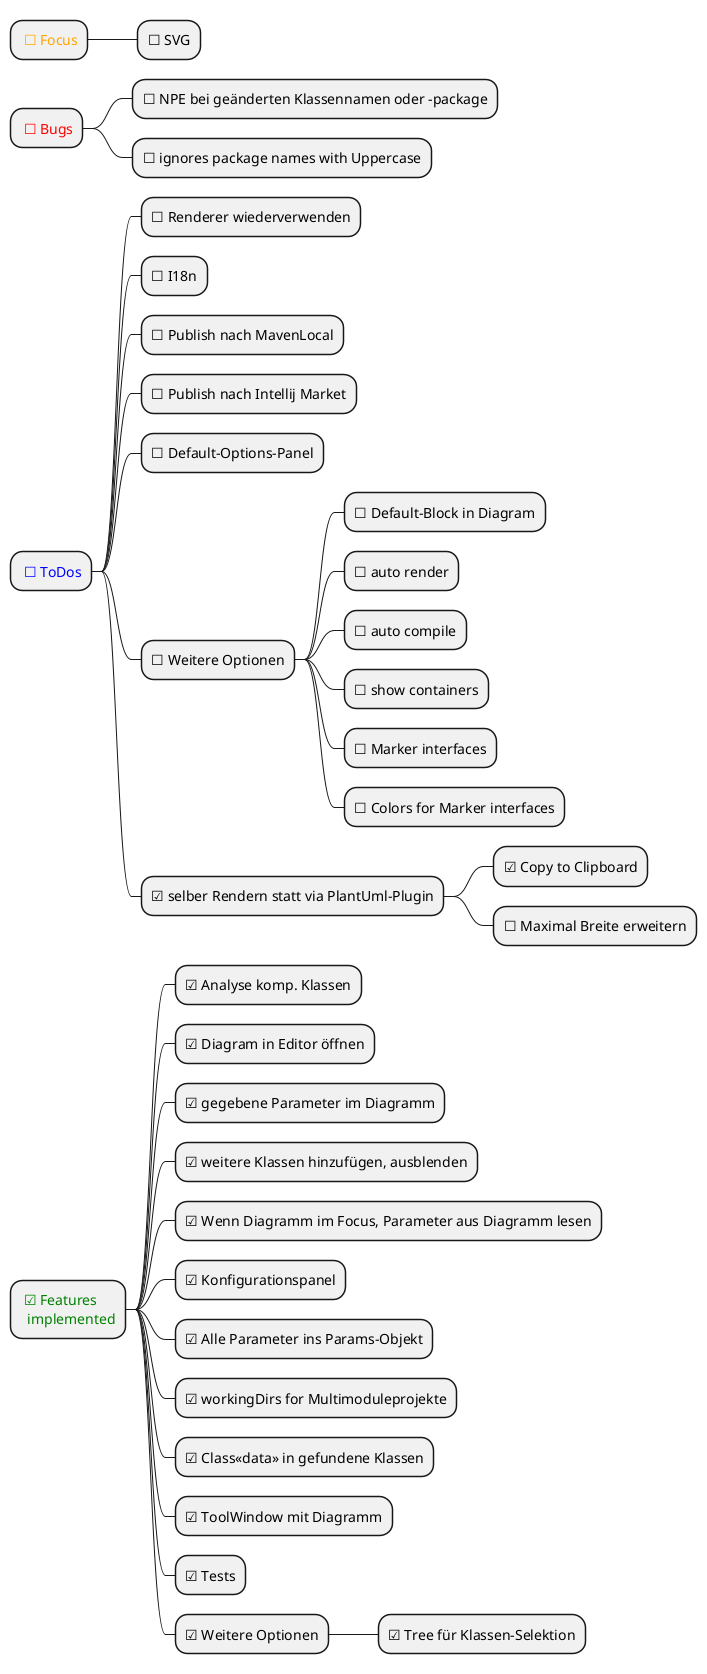@startmindmap
skinparam monochrome false

* <color:orange> ☐ Focus
** ☐ SVG

* <color:red> ☐ Bugs
** ☐ NPE bei geänderten Klassennamen oder -package
** ☐ ignores package names with Uppercase

* <color:blue> ☐ ToDos
** ☐ Renderer wiederverwenden
** ☐ I18n
** ☐ Publish nach MavenLocal
** ☐ Publish nach Intellij Market
** ☐ Default-Options-Panel
** ☐ Weitere Optionen
*** ☐ Default-Block in Diagram
*** ☐ auto render
*** ☐ auto compile
*** ☐ show containers
*** ☐ Marker interfaces
*** ☐ Colors for Marker interfaces
** ☑ selber Rendern statt via PlantUml-Plugin
*** ☑ Copy to Clipboard
*** ☐ Maximal Breite erweitern


* <color:green> ☑ Features\n <color:green> implemented
** ☑ Analyse komp. Klassen
** ☑ Diagram in Editor öffnen
** ☑ gegebene Parameter im Diagramm
** ☑ weitere Klassen hinzufügen, ausblenden
** ☑ Wenn Diagramm im Focus, Parameter aus Diagramm lesen
** ☑ Konfigurationspanel
** ☑ Alle Parameter ins Params-Objekt
** ☑ workingDirs for Multimoduleprojekte
** ☑ Class<<data>> in gefundene Klassen
** ☑ ToolWindow mit Diagramm
** ☑ Tests
** ☑ Weitere Optionen
*** ☑ Tree für Klassen-Selektion

@endmindmap
